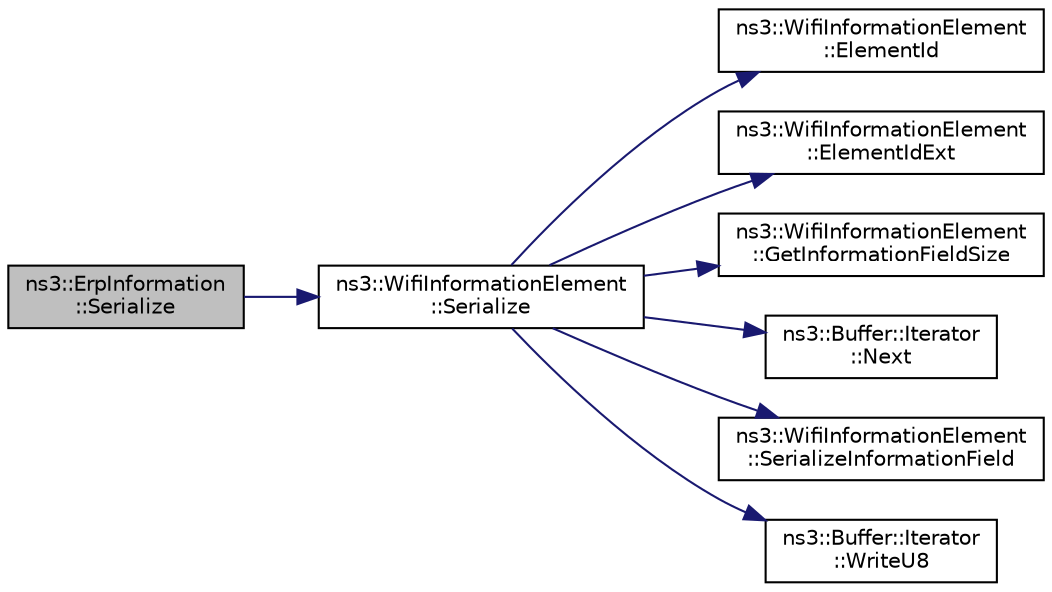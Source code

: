 digraph "ns3::ErpInformation::Serialize"
{
 // LATEX_PDF_SIZE
  edge [fontname="Helvetica",fontsize="10",labelfontname="Helvetica",labelfontsize="10"];
  node [fontname="Helvetica",fontsize="10",shape=record];
  rankdir="LR";
  Node1 [label="ns3::ErpInformation\l::Serialize",height=0.2,width=0.4,color="black", fillcolor="grey75", style="filled", fontcolor="black",tooltip=" "];
  Node1 -> Node2 [color="midnightblue",fontsize="10",style="solid",fontname="Helvetica"];
  Node2 [label="ns3::WifiInformationElement\l::Serialize",height=0.2,width=0.4,color="black", fillcolor="white", style="filled",URL="$classns3_1_1_wifi_information_element.html#a8662b6056d624747d927e9c041e24ab0",tooltip="Serialize entire IE including Element ID and length fields."];
  Node2 -> Node3 [color="midnightblue",fontsize="10",style="solid",fontname="Helvetica"];
  Node3 [label="ns3::WifiInformationElement\l::ElementId",height=0.2,width=0.4,color="black", fillcolor="white", style="filled",URL="$classns3_1_1_wifi_information_element.html#a0c16b85dc0c63baf7fc437ddbc13ada6",tooltip=" "];
  Node2 -> Node4 [color="midnightblue",fontsize="10",style="solid",fontname="Helvetica"];
  Node4 [label="ns3::WifiInformationElement\l::ElementIdExt",height=0.2,width=0.4,color="black", fillcolor="white", style="filled",URL="$classns3_1_1_wifi_information_element.html#ae24bfd29837cfb426a44dadd56d72f4b",tooltip=" "];
  Node2 -> Node5 [color="midnightblue",fontsize="10",style="solid",fontname="Helvetica"];
  Node5 [label="ns3::WifiInformationElement\l::GetInformationFieldSize",height=0.2,width=0.4,color="black", fillcolor="white", style="filled",URL="$classns3_1_1_wifi_information_element.html#a04af58633c58364e6b8d0ae2a7d777b2",tooltip="Length of serialized information (i.e., the length of the body of the IE, not including the Element I..."];
  Node2 -> Node6 [color="midnightblue",fontsize="10",style="solid",fontname="Helvetica"];
  Node6 [label="ns3::Buffer::Iterator\l::Next",height=0.2,width=0.4,color="black", fillcolor="white", style="filled",URL="$classns3_1_1_buffer_1_1_iterator.html#a5eaa564bdc98d063b7e94b1768aeed6b",tooltip="go forward by one byte"];
  Node2 -> Node7 [color="midnightblue",fontsize="10",style="solid",fontname="Helvetica"];
  Node7 [label="ns3::WifiInformationElement\l::SerializeInformationField",height=0.2,width=0.4,color="black", fillcolor="white", style="filled",URL="$classns3_1_1_wifi_information_element.html#aaa9fe963ad89df58b8980eb94ace2a7c",tooltip="Serialize information (i.e., the body of the IE, not including the Element ID and length octets)"];
  Node2 -> Node8 [color="midnightblue",fontsize="10",style="solid",fontname="Helvetica"];
  Node8 [label="ns3::Buffer::Iterator\l::WriteU8",height=0.2,width=0.4,color="black", fillcolor="white", style="filled",URL="$classns3_1_1_buffer_1_1_iterator.html#a3c7bacca6cbb821c9d14fa4626b7ae16",tooltip=" "];
}

